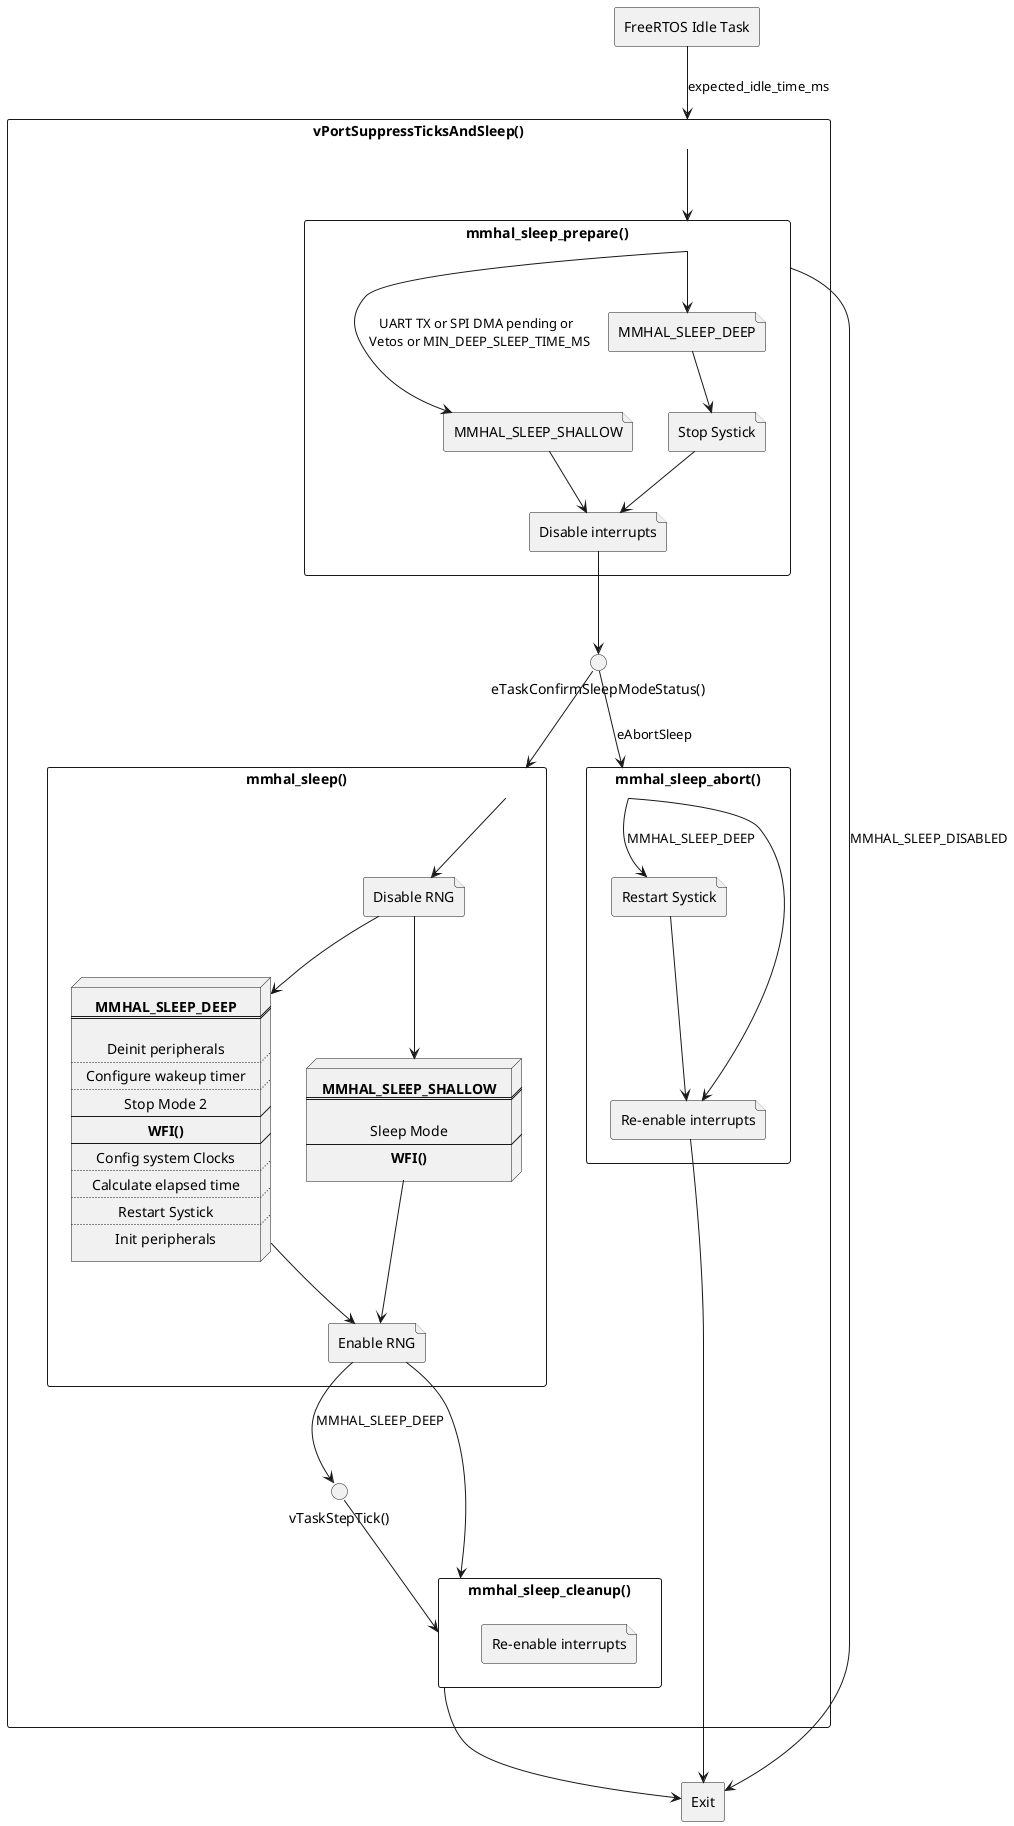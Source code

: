 @startuml inline_umlgraph_1.png
skinparam defaultTextAlignment center
rectangle r0 as "FreeRTOS Idle Task"
rectangle r1 as "vPortSuppressTicksAndSleep()" {
    rectangle r2 as "mmhal_sleep_prepare()" {
        file f0 as "MMHAL_SLEEP_SHALLOW"
        file f1 as "MMHAL_SLEEP_DEEP"
        file f2 as "Disable interrupts"
        file f3 as "Stop Systick"
        r2 --> f0 : UART TX or SPI DMA pending or \n Vetos or MIN_DEEP_SLEEP_TIME_MS
        r2 --> f1
        f1 --> f3
    }
    circle c0 as "eTaskConfirmSleepModeStatus()"
    rectangle r3 as "mmhal_sleep_abort()" {
        file f4 as "Restart Systick"
        file f5 as "Re-enable interrupts"
    }
    rectangle r4 as "mmhal_sleep()" {
        file f6 as "Disable RNG"
        file f7 as "Enable RNG"
        node n0 [
            <b>MMHAL_SLEEP_DEEP
            ====

            Deinit peripherals
            ....
            Configure wakeup timer
            ....
            Stop Mode 2
            ----
            <b>WFI()
            ----
            Config system Clocks
            ....
            Calculate elapsed time
            ....
            Restart Systick
            ....
            Init peripherals
        ]
        node n1 [
            <b>MMHAL_SLEEP_SHALLOW
            ====

            Sleep Mode
            ----
            <b>WFI()
        ]
        r4 --> f6
        f6 --> n0
        f6 --> n1
        n0 --> f7
        n1 --> f7
    }
    rectangle r5 as "mmhal_sleep_cleanup()" {
        file f8 as "Re-enable interrupts"
    }
    circle c1 as "vTaskStepTick()"
    c1 --> r5
}
rectangle r6 as "Exit"
r0 --> r1 : expected_idle_time_ms
r1 --> r2
r2 --> r6 : MMHAL_SLEEP_DISABLED
c0 --> r3 : eAbortSleep
r3 --> f4 : MMHAL_SLEEP_DEEP
r3 --> f5
f4 --> f5
f5 --> r6
c0 --> r4
f7 --> c1 : MMHAL_SLEEP_DEEP
f7 --> r5
r5 --> r6
f0 --> f2
f3 --> f2
f2 --> c0
@enduml
@startuml inline_umlgraph_3.png
skinparam SequenceMessageAlign center
!pragma teoz true

title WNM Sleep Overview

box Station Side
participant APP
participant MMWLAN
participant CHIP
end box

box Access Point
participant AP
end box

== STA has already associated to the AP ==
== Enable WNM sleep ==

APP -> MMWLAN: mmwlan_set_wnm_sleep_enabled(true) \n mmwlan_set_wnm_sleep_enabled_ext(&wnm_sleep_args)

loop Retry until succesful response, error, or max attempts (60)
    MMWLAN -> AP: \t\t\t tx_wnm_action_frame (req) \t\t
    ... sometime later (~100ms in most cases) ...
    AP -> MMWLAN: \t\t\t tx_wnm_action_frame (resp) \t\t
end

alt successful response from AP
    alt Chip Power Down=True
        MMWLAN -> CHIP: Power down chip
        CHIP --> MMWLAN
    else Chip Power Down=False
        MMWLAN -> CHIP: Enter low power mode
        CHIP --> MMWLAN
    end

    MMWLAN --> APP: MMWLAN_SUCCESS
    else #Pink Exceeded retry attempts
    MMWLAN --> APP: MMWLAN_TIMED_OUT
    else #LightCoral Some other error
    MMWLAN --> APP: MMWLAN_ERROR
end

== Disable WNM sleep ==

APP -> MMWLAN: mmwlan_set_wnm_sleep_enabled(false) \n mmwlan_set_wnm_sleep_enabled_ext(&wnm_sleep_args)

alt Chip Power Down=True
    MMWLAN -> CHIP: Power up chip
    CHIP --> MMWLAN
else Chip Power Down=False
    MMWLAN -> CHIP: Exit low power mode
    CHIP --> MMWLAN
end

loop Retry until succesful response, error, or max attempts (60)
    MMWLAN -> AP: \t\t\t tx_wnm_action_frame (req) \t\t
    ... sometime later (~100ms in most cases) ...
    AP -> MMWLAN: \t\t\t tx_wnm_action_frame (resp) \t\t
end

alt successful response from AP
    MMWLAN --> APP: MMWLAN_SUCCESS
    else #Pink Exceeded retry attempts
    MMWLAN --> APP: MMWLAN_TIMED_OUT
    else #LightCoral Some other error
    MMWLAN --> APP: MMWLAN_ERROR
end
@enduml
@startuml inline_umlgraph_5.png
hide time-axis
title Data Link Packet Write Transfer
scale 100 as 50 pixels
concise "SPI MOSI" as mosi
concise "SPI MISO" as miso
concise "SPI CLK" as clk
binary "SPI CS" as cs
binary "Ready" as rdy
binary "Wake" as wake
@0
mosi is {-}
miso is {-}
clk is {-}
cs is high
rdy is low
wake is low

@50
wake is high
@100
rdy is high
@200
cs is low
@205
mosi is Header
clk is CLK
@400
mosi is CRC
@495
mosi is {-}
clk is {-}
@500
cs is high
@550
rdy is low

@600
cs is low
@605
mosi is Packet
clk is CLK
@1100
mosi is CRC
@1195
mosi is {-}
clk is {-}
@1200
cs is high
@1250
rdy is high

@1300
cs is low
@1305
miso is Ack
clk is CLK
@1500
miso is CRC
@1595
miso is {-}
clk is {-}
@1600
cs is high

@1610
rdy is low

@1650
wake is low

highlight 200 to 500 : SPI write transaction
highlight 600 to 1200 : SPI write transaction
highlight 1300 to 1600 : SPI read transaction
@enduml
@startuml inline_umlgraph_6.png
hide time-axis
title Data Link Packet Read Transfer
scale 100 as 50 pixels
concise "SPI MOSI" as mosi
concise "SPI MISO" as miso
concise "SPI CLK" as clk
binary "SPI CS" as cs
binary "Ready" as rdy
binary "Wake" as wake
@0
mosi is {-}
miso is {-}
clk is {-}
cs is high
rdy is low
wake is low

@50
wake is high
@100
rdy is high
@200
cs is low
@205
mosi is Header
clk is CLK
@400
mosi is CRC
@495
mosi is {-}
clk is {-}
@500
cs is high
@550
rdy is low

@600
cs is low
@605
miso is Length
clk is CLK
@800
miso is CRC
@895
miso is {-}
clk is {-}
@900
cs is high
@950
rdy is high


@1000
cs is low
@1005
miso is Packet
clk is CLK
@1500
miso is CRC
@1595
miso is {-}
clk is {-}
@1600
cs is high

@1610
rdy is low

@1650
wake is low

highlight 200 to 500 : SPI write transaction
highlight 600 to 900 : SPI read transaction
highlight 1000 to 1600 : SPI read transaction
@enduml
